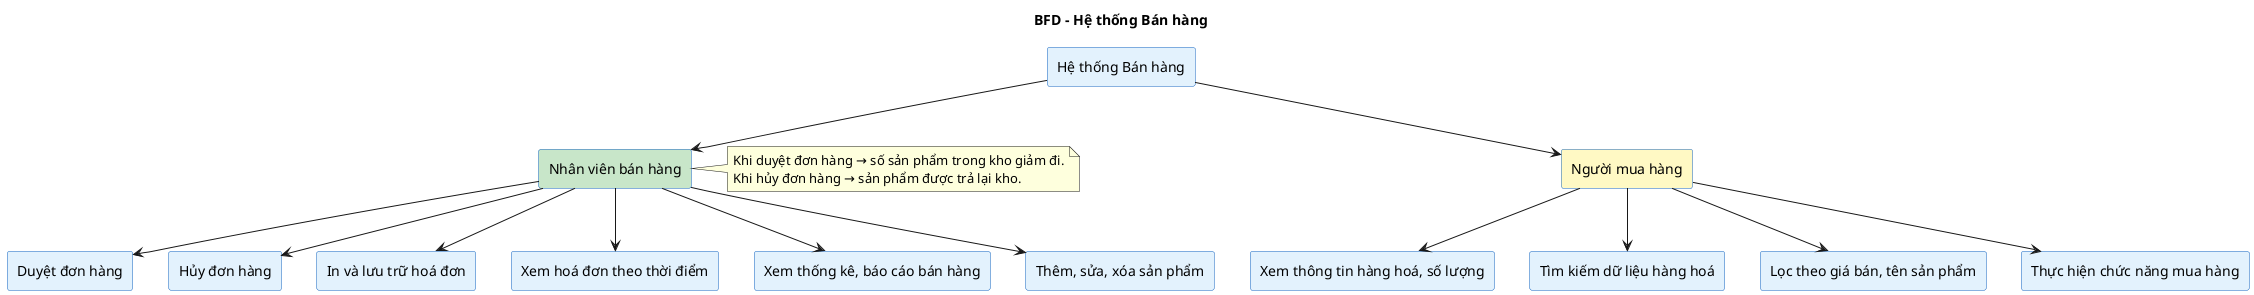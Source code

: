 @startuml
title BFD - Hệ thống Bán hàng

skinparam rectangle {
  BackgroundColor #E3F2FD
  BorderColor #1565C0
  FontSize 14
  FontColor black
}

'--- Chức năng tổng ---
rectangle "Hệ thống Bán hàng" as HT {
}

'--- Nhánh 1: Người mua hàng ---
rectangle "Người mua hàng" as NMH #FFF9C4
rectangle "Xem thông tin hàng hoá, số lượng" as xem
rectangle "Tìm kiếm dữ liệu hàng hoá" as timkiem
rectangle "Lọc theo giá bán, tên sản phẩm" as loc
rectangle "Thực hiện chức năng mua hàng" as muahang

HT -down-> NMH
NMH -down-> xem
NMH -down-> timkiem
NMH -down-> loc
NMH -down-> muahang

'--- Nhánh 2: Nhân viên bán hàng ---
rectangle "Nhân viên bán hàng" as NVBH #C8E6C9
rectangle "Duyệt đơn hàng" as duyet
rectangle "Hủy đơn hàng" as huy
rectangle "In và lưu trữ hoá đơn" as inhoadon
rectangle "Xem hoá đơn theo thời điểm" as xemhd
rectangle "Xem thống kê, báo cáo bán hàng" as thongke
rectangle "Thêm, sửa, xóa sản phẩm" as themsua

HT -down-> NVBH
NVBH -down-> duyet
NVBH -down-> huy
NVBH -down-> inhoadon
NVBH -down-> xemhd
NVBH -down-> thongke
NVBH -down-> themsua

note right of NVBH
Khi duyệt đơn hàng → số sản phẩm trong kho giảm đi.
Khi hủy đơn hàng → sản phẩm được trả lại kho.
end note

@enduml
